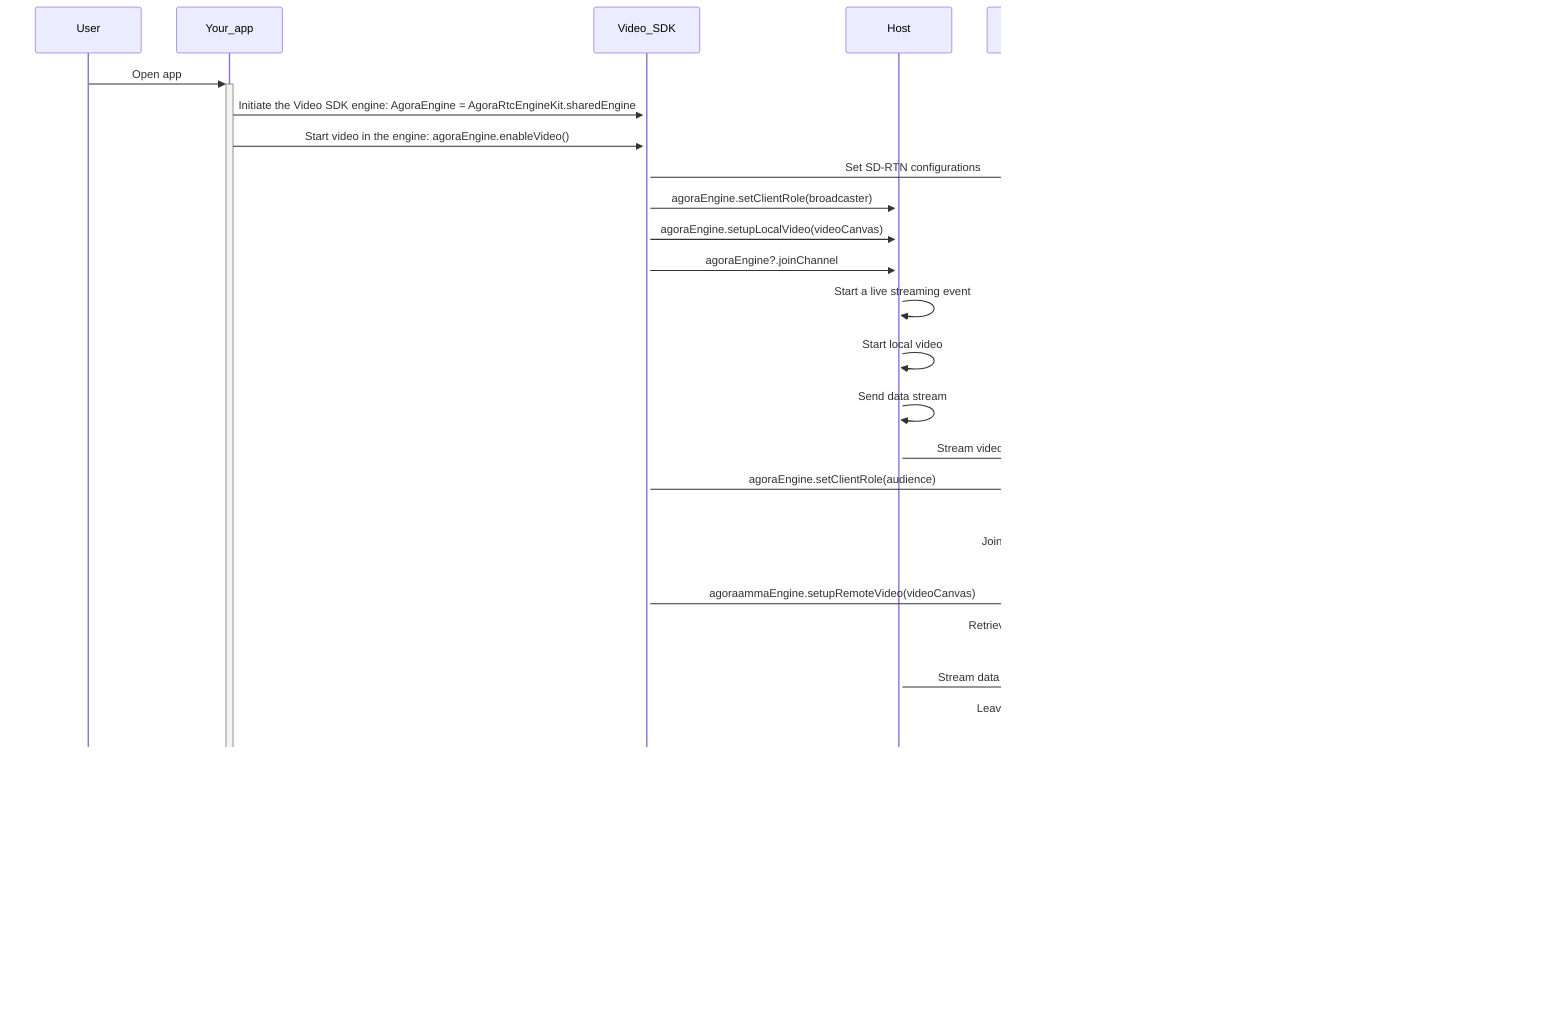 sequenceDiagram
    participant User
    participant Your_app
    participant Video_SDK
    participant Host
    participant Audience
    participant SD_RTN as Agora

    User ->>+ Your_app: Open app
    Your_app ->>+ Video_SDK: Initiate the Video SDK engine: AgoraEngine = AgoraRtcEngineKit.sharedEngine
    Your_app ->> Video_SDK: Start video in the engine: agoraEngine.enableVideo()
    
    Video_SDK ->>+ SD_RTN: Set SD-RTN configurations
    
    Video_SDK ->>+ Host: agoraEngine.setClientRole(broadcaster)
    Video_SDK ->> Host: agoraEngine.setupLocalVideo(videoCanvas)
    Video_SDK ->> Host: agoraEngine?.joinChannel
    Host ->> Host: Start a live streaming event
    Host ->> Host: Start local video
    Host ->> Host: Send data stream
    Host ->> Audience: Stream video

    Video_SDK ->>+ Audience: agoraEngine.setClientRole(audience)
    Video SDK ->> Audience: agoraEngine?.joinChannel
    Audience ->> Audience: Join live streaming event
    Video_SDK ->> Audience: agoraammaEngine.setupRemoteVideo(videoCanvas)
    Audience ->> Audience: Retrieve streaming from hosts
    Host ->> Audience: Stream data
    Audience ->>- Audience: Leave live streaming event

    Your_app ->> Video_SDK: Close app triggers cleanup
    Video_SDK ->> Video_SDK: agoraEngine.stopPreview()
    Video_SDK ->> Video_SDK: agoraEngine.leaveChannel(nil)
    VideoCPU ->> Video_SDK: AgoraRtcEngineKit.destroy()

    Your_app ->>- User: Close app